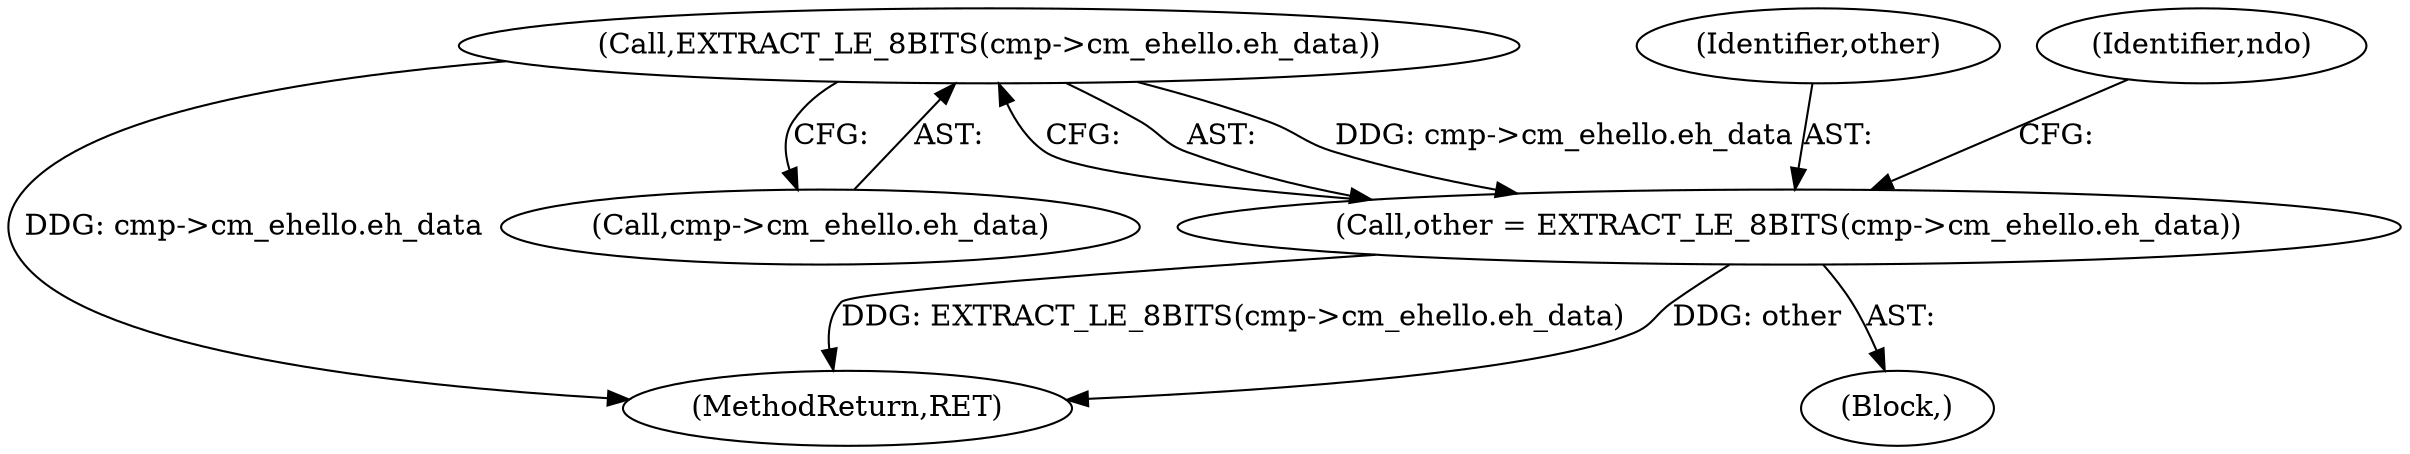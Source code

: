 digraph "0_tcpdump_c6e0531b5def26ecf912e8de6ade86cbdaed3751_0@pointer" {
"1000664" [label="(Call,EXTRACT_LE_8BITS(cmp->cm_ehello.eh_data))"];
"1000662" [label="(Call,other = EXTRACT_LE_8BITS(cmp->cm_ehello.eh_data))"];
"1000722" [label="(MethodReturn,RET)"];
"1000663" [label="(Identifier,other)"];
"1000671" [label="(Identifier,ndo)"];
"1000664" [label="(Call,EXTRACT_LE_8BITS(cmp->cm_ehello.eh_data))"];
"1000665" [label="(Call,cmp->cm_ehello.eh_data)"];
"1000146" [label="(Block,)"];
"1000662" [label="(Call,other = EXTRACT_LE_8BITS(cmp->cm_ehello.eh_data))"];
"1000664" -> "1000662"  [label="AST: "];
"1000664" -> "1000665"  [label="CFG: "];
"1000665" -> "1000664"  [label="AST: "];
"1000662" -> "1000664"  [label="CFG: "];
"1000664" -> "1000722"  [label="DDG: cmp->cm_ehello.eh_data"];
"1000664" -> "1000662"  [label="DDG: cmp->cm_ehello.eh_data"];
"1000662" -> "1000146"  [label="AST: "];
"1000663" -> "1000662"  [label="AST: "];
"1000671" -> "1000662"  [label="CFG: "];
"1000662" -> "1000722"  [label="DDG: other"];
"1000662" -> "1000722"  [label="DDG: EXTRACT_LE_8BITS(cmp->cm_ehello.eh_data)"];
}
